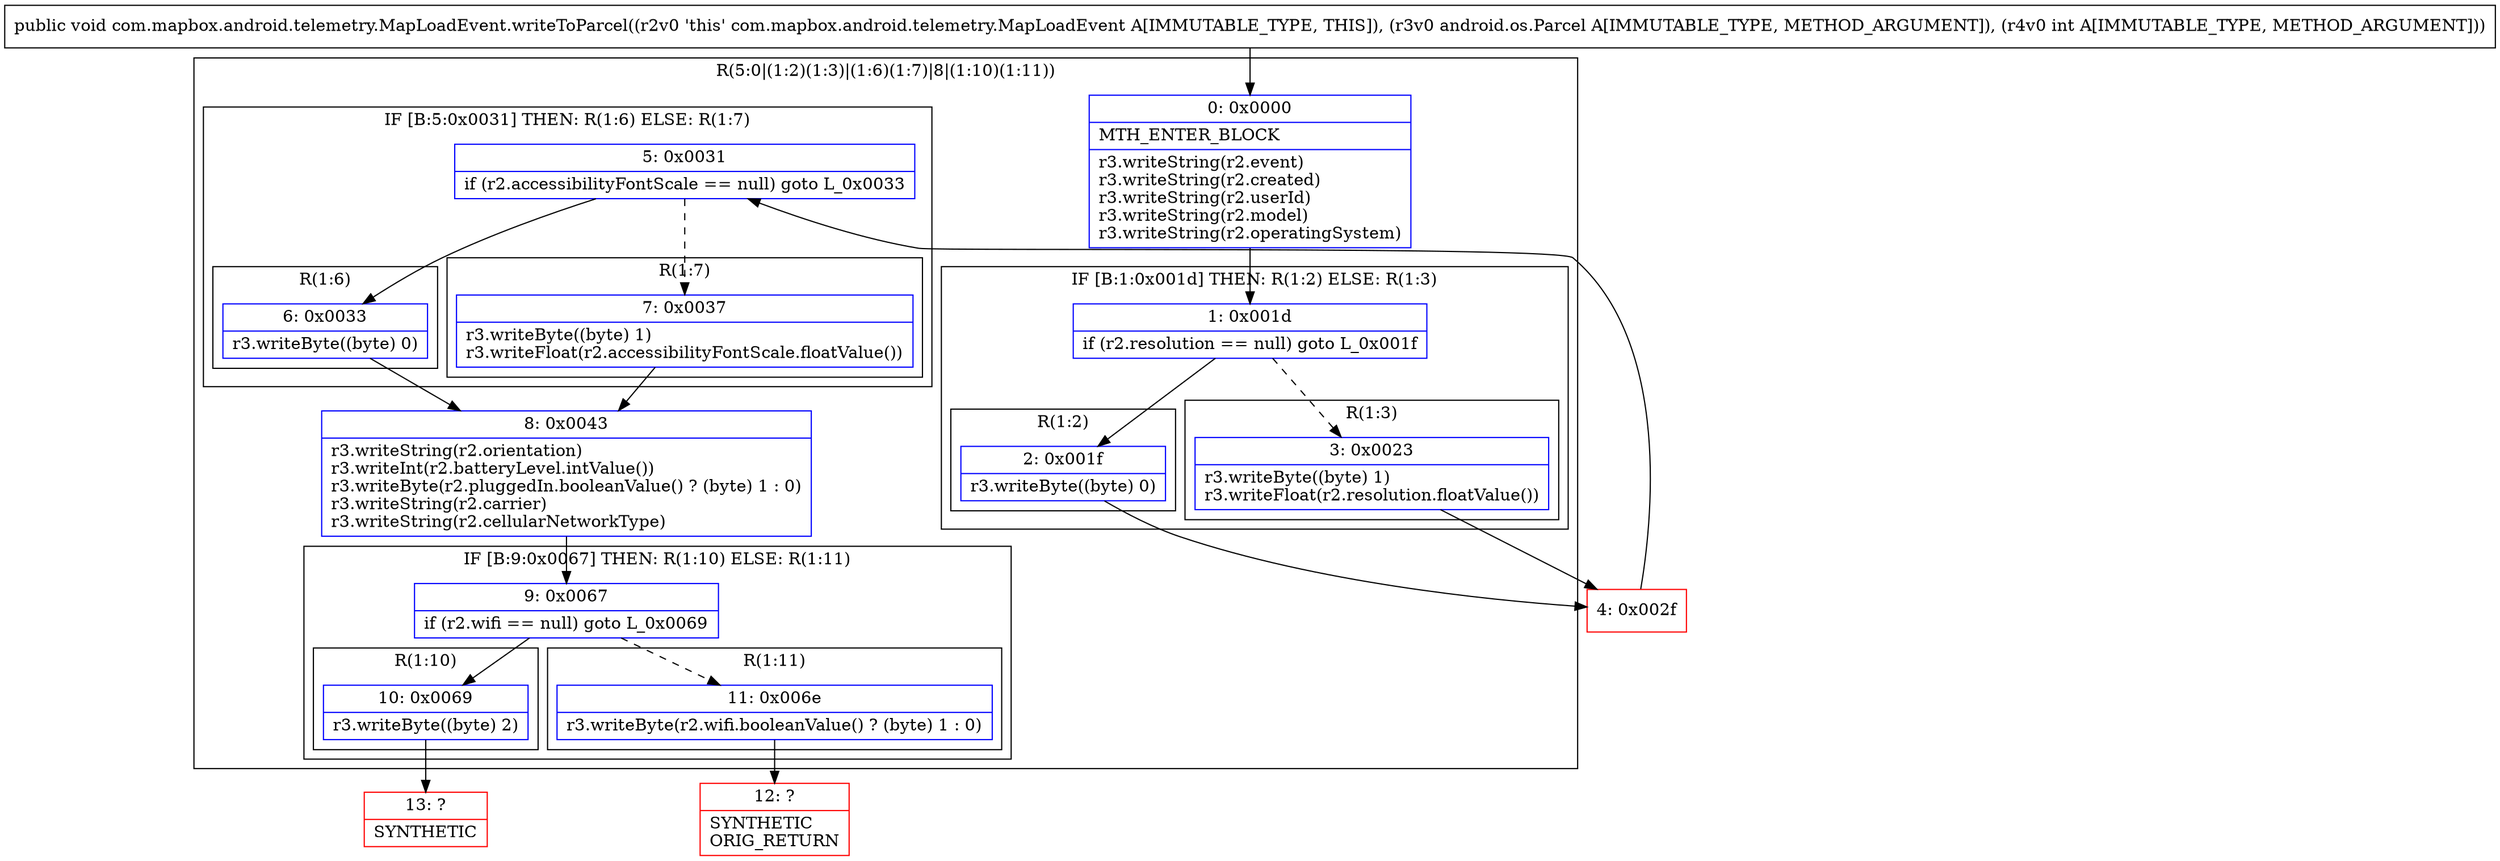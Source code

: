 digraph "CFG forcom.mapbox.android.telemetry.MapLoadEvent.writeToParcel(Landroid\/os\/Parcel;I)V" {
subgraph cluster_Region_666817086 {
label = "R(5:0|(1:2)(1:3)|(1:6)(1:7)|8|(1:10)(1:11))";
node [shape=record,color=blue];
Node_0 [shape=record,label="{0\:\ 0x0000|MTH_ENTER_BLOCK\l|r3.writeString(r2.event)\lr3.writeString(r2.created)\lr3.writeString(r2.userId)\lr3.writeString(r2.model)\lr3.writeString(r2.operatingSystem)\l}"];
subgraph cluster_IfRegion_279745197 {
label = "IF [B:1:0x001d] THEN: R(1:2) ELSE: R(1:3)";
node [shape=record,color=blue];
Node_1 [shape=record,label="{1\:\ 0x001d|if (r2.resolution == null) goto L_0x001f\l}"];
subgraph cluster_Region_1481811073 {
label = "R(1:2)";
node [shape=record,color=blue];
Node_2 [shape=record,label="{2\:\ 0x001f|r3.writeByte((byte) 0)\l}"];
}
subgraph cluster_Region_851202433 {
label = "R(1:3)";
node [shape=record,color=blue];
Node_3 [shape=record,label="{3\:\ 0x0023|r3.writeByte((byte) 1)\lr3.writeFloat(r2.resolution.floatValue())\l}"];
}
}
subgraph cluster_IfRegion_1673681610 {
label = "IF [B:5:0x0031] THEN: R(1:6) ELSE: R(1:7)";
node [shape=record,color=blue];
Node_5 [shape=record,label="{5\:\ 0x0031|if (r2.accessibilityFontScale == null) goto L_0x0033\l}"];
subgraph cluster_Region_386897381 {
label = "R(1:6)";
node [shape=record,color=blue];
Node_6 [shape=record,label="{6\:\ 0x0033|r3.writeByte((byte) 0)\l}"];
}
subgraph cluster_Region_1521769769 {
label = "R(1:7)";
node [shape=record,color=blue];
Node_7 [shape=record,label="{7\:\ 0x0037|r3.writeByte((byte) 1)\lr3.writeFloat(r2.accessibilityFontScale.floatValue())\l}"];
}
}
Node_8 [shape=record,label="{8\:\ 0x0043|r3.writeString(r2.orientation)\lr3.writeInt(r2.batteryLevel.intValue())\lr3.writeByte(r2.pluggedIn.booleanValue() ? (byte) 1 : 0)\lr3.writeString(r2.carrier)\lr3.writeString(r2.cellularNetworkType)\l}"];
subgraph cluster_IfRegion_173293479 {
label = "IF [B:9:0x0067] THEN: R(1:10) ELSE: R(1:11)";
node [shape=record,color=blue];
Node_9 [shape=record,label="{9\:\ 0x0067|if (r2.wifi == null) goto L_0x0069\l}"];
subgraph cluster_Region_2066821165 {
label = "R(1:10)";
node [shape=record,color=blue];
Node_10 [shape=record,label="{10\:\ 0x0069|r3.writeByte((byte) 2)\l}"];
}
subgraph cluster_Region_276443667 {
label = "R(1:11)";
node [shape=record,color=blue];
Node_11 [shape=record,label="{11\:\ 0x006e|r3.writeByte(r2.wifi.booleanValue() ? (byte) 1 : 0)\l}"];
}
}
}
Node_4 [shape=record,color=red,label="{4\:\ 0x002f}"];
Node_12 [shape=record,color=red,label="{12\:\ ?|SYNTHETIC\lORIG_RETURN\l}"];
Node_13 [shape=record,color=red,label="{13\:\ ?|SYNTHETIC\l}"];
MethodNode[shape=record,label="{public void com.mapbox.android.telemetry.MapLoadEvent.writeToParcel((r2v0 'this' com.mapbox.android.telemetry.MapLoadEvent A[IMMUTABLE_TYPE, THIS]), (r3v0 android.os.Parcel A[IMMUTABLE_TYPE, METHOD_ARGUMENT]), (r4v0 int A[IMMUTABLE_TYPE, METHOD_ARGUMENT])) }"];
MethodNode -> Node_0;
Node_0 -> Node_1;
Node_1 -> Node_2;
Node_1 -> Node_3[style=dashed];
Node_2 -> Node_4;
Node_3 -> Node_4;
Node_5 -> Node_6;
Node_5 -> Node_7[style=dashed];
Node_6 -> Node_8;
Node_7 -> Node_8;
Node_8 -> Node_9;
Node_9 -> Node_10;
Node_9 -> Node_11[style=dashed];
Node_10 -> Node_13;
Node_11 -> Node_12;
Node_4 -> Node_5;
}

